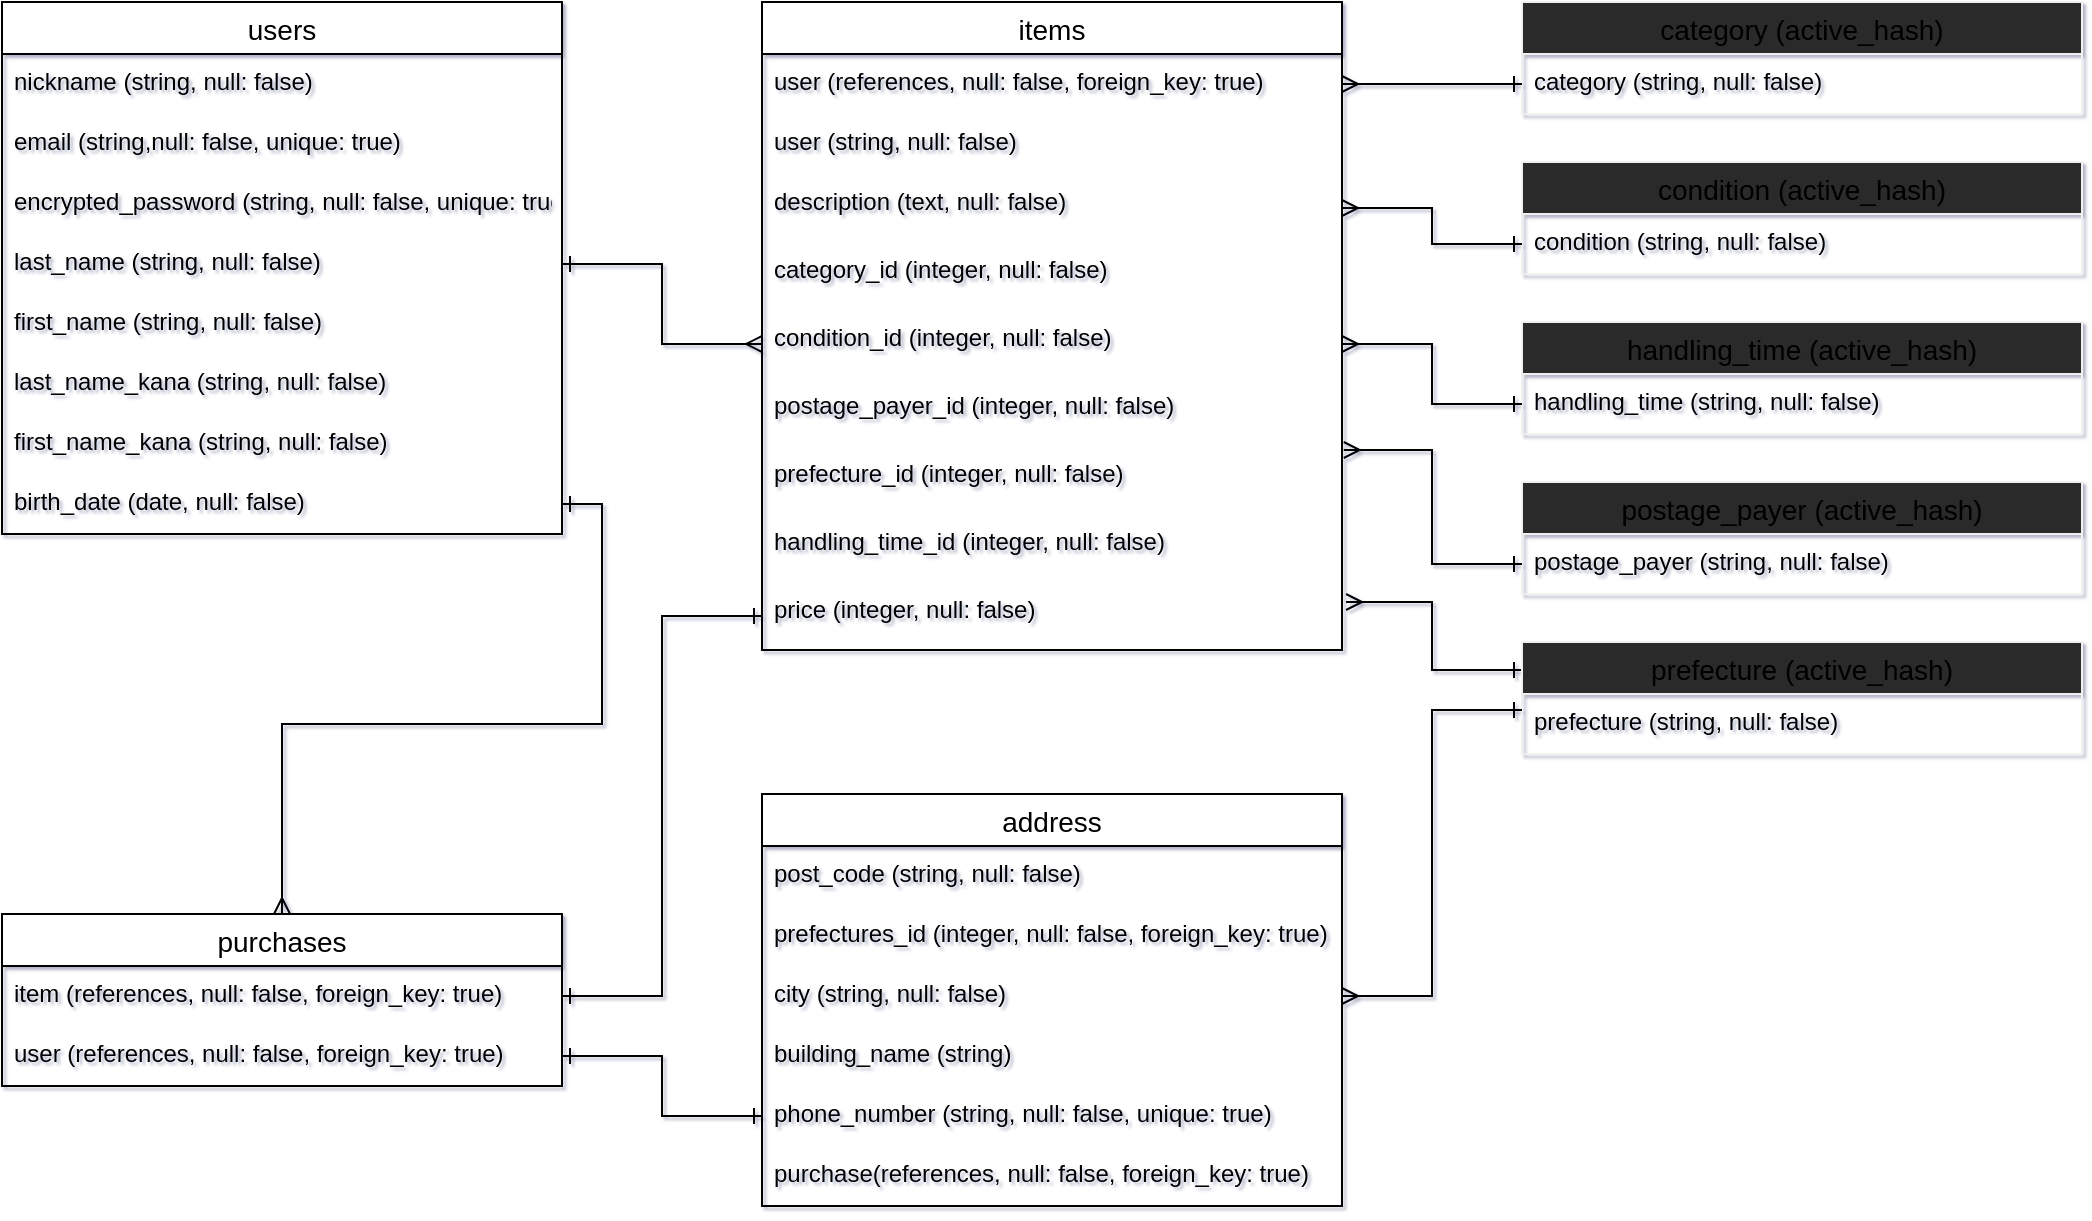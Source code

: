 <mxfile version="13.6.5">
    <diagram id="M7p477cxnw8wiFxWmlzW" name="ページ1">
        <mxGraphModel dx="510" dy="635" grid="1" gridSize="10" guides="1" tooltips="1" connect="1" arrows="1" fold="1" page="1" pageScale="1" pageWidth="1169" pageHeight="827" math="0" shadow="1">
            <root>
                <mxCell id="0"/>
                <mxCell id="1" parent="0"/>
                <mxCell id="15" value="users" style="swimlane;fontStyle=0;childLayout=stackLayout;horizontal=1;startSize=26;horizontalStack=0;resizeParent=1;resizeParentMax=0;resizeLast=0;collapsible=1;marginBottom=0;align=center;fontSize=14;swimlaneLine=1;" vertex="1" parent="1">
                    <mxGeometry x="40" y="200" width="280" height="266" as="geometry"/>
                </mxCell>
                <mxCell id="16" value="nickname (string, null: false)" style="text;strokeColor=none;fillColor=none;spacingLeft=4;spacingRight=4;overflow=hidden;rotatable=0;points=[[0,0.5],[1,0.5]];portConstraint=eastwest;fontSize=12;" vertex="1" parent="15">
                    <mxGeometry y="26" width="280" height="30" as="geometry"/>
                </mxCell>
                <mxCell id="17" value="email (string,null: false, unique: true)" style="text;strokeColor=none;fillColor=none;spacingLeft=4;spacingRight=4;overflow=hidden;rotatable=0;points=[[0,0.5],[1,0.5]];portConstraint=eastwest;fontSize=12;" vertex="1" parent="15">
                    <mxGeometry y="56" width="280" height="30" as="geometry"/>
                </mxCell>
                <mxCell id="18" value="encrypted_password (string, null: false, unique: true)" style="text;strokeColor=none;fillColor=none;spacingLeft=4;spacingRight=4;overflow=hidden;rotatable=0;points=[[0,0.5],[1,0.5]];portConstraint=eastwest;fontSize=12;" vertex="1" parent="15">
                    <mxGeometry y="86" width="280" height="30" as="geometry"/>
                </mxCell>
                <mxCell id="41" value="last_name (string, null: false)" style="text;strokeColor=none;fillColor=none;spacingLeft=4;spacingRight=4;overflow=hidden;rotatable=0;points=[[0,0.5],[1,0.5]];portConstraint=eastwest;fontSize=12;" vertex="1" parent="15">
                    <mxGeometry y="116" width="280" height="30" as="geometry"/>
                </mxCell>
                <mxCell id="42" value="first_name (string, null: false)" style="text;strokeColor=none;fillColor=none;spacingLeft=4;spacingRight=4;overflow=hidden;rotatable=0;points=[[0,0.5],[1,0.5]];portConstraint=eastwest;fontSize=12;" vertex="1" parent="15">
                    <mxGeometry y="146" width="280" height="30" as="geometry"/>
                </mxCell>
                <mxCell id="43" value="last_name_kana (string, null: false)" style="text;strokeColor=none;fillColor=none;spacingLeft=4;spacingRight=4;overflow=hidden;rotatable=0;points=[[0,0.5],[1,0.5]];portConstraint=eastwest;fontSize=12;" vertex="1" parent="15">
                    <mxGeometry y="176" width="280" height="30" as="geometry"/>
                </mxCell>
                <mxCell id="44" value="first_name_kana (string, null: false)" style="text;strokeColor=none;fillColor=none;spacingLeft=4;spacingRight=4;overflow=hidden;rotatable=0;points=[[0,0.5],[1,0.5]];portConstraint=eastwest;fontSize=12;" vertex="1" parent="15">
                    <mxGeometry y="206" width="280" height="30" as="geometry"/>
                </mxCell>
                <mxCell id="45" value="birth_date (date, null: false)" style="text;strokeColor=none;fillColor=none;spacingLeft=4;spacingRight=4;overflow=hidden;rotatable=0;points=[[0,0.5],[1,0.5]];portConstraint=eastwest;fontSize=12;" vertex="1" parent="15">
                    <mxGeometry y="236" width="280" height="30" as="geometry"/>
                </mxCell>
                <mxCell id="19" value="items" style="swimlane;fontStyle=0;childLayout=stackLayout;horizontal=1;startSize=26;horizontalStack=0;resizeParent=1;resizeParentMax=0;resizeLast=0;collapsible=1;marginBottom=0;align=center;fontSize=14;" vertex="1" parent="1">
                    <mxGeometry x="420" y="200" width="290" height="324" as="geometry">
                        <mxRectangle x="320" y="120" width="50" height="26" as="alternateBounds"/>
                    </mxGeometry>
                </mxCell>
                <mxCell id="20" value="user (references, null: false, foreign_key: true)" style="text;strokeColor=none;fillColor=none;spacingLeft=4;spacingRight=4;overflow=hidden;rotatable=0;points=[[0,0.5],[1,0.5]];portConstraint=eastwest;fontSize=12;" vertex="1" parent="19">
                    <mxGeometry y="26" width="290" height="30" as="geometry"/>
                </mxCell>
                <mxCell id="21" value="user (string, null: false)" style="text;strokeColor=none;fillColor=none;spacingLeft=4;spacingRight=4;overflow=hidden;rotatable=0;points=[[0,0.5],[1,0.5]];portConstraint=eastwest;fontSize=12;" vertex="1" parent="19">
                    <mxGeometry y="56" width="290" height="30" as="geometry"/>
                </mxCell>
                <mxCell id="22" value="description (text, null: false)" style="text;strokeColor=none;fillColor=none;spacingLeft=4;spacingRight=4;overflow=hidden;rotatable=0;points=[[0,0.5],[1,0.5]];portConstraint=eastwest;fontSize=12;" vertex="1" parent="19">
                    <mxGeometry y="86" width="290" height="34" as="geometry"/>
                </mxCell>
                <mxCell id="34" value="category_id (integer, null: false)" style="text;strokeColor=none;fillColor=none;spacingLeft=4;spacingRight=4;overflow=hidden;rotatable=0;points=[[0,0.5],[1,0.5]];portConstraint=eastwest;fontSize=12;" vertex="1" parent="19">
                    <mxGeometry y="120" width="290" height="34" as="geometry"/>
                </mxCell>
                <mxCell id="35" value="condition_id (integer, null: false)" style="text;strokeColor=none;fillColor=none;spacingLeft=4;spacingRight=4;overflow=hidden;rotatable=0;points=[[0,0.5],[1,0.5]];portConstraint=eastwest;fontSize=12;" vertex="1" parent="19">
                    <mxGeometry y="154" width="290" height="34" as="geometry"/>
                </mxCell>
                <mxCell id="36" value="postage_payer_id (integer, null: false)" style="text;strokeColor=none;fillColor=none;spacingLeft=4;spacingRight=4;overflow=hidden;rotatable=0;points=[[0,0.5],[1,0.5]];portConstraint=eastwest;fontSize=12;" vertex="1" parent="19">
                    <mxGeometry y="188" width="290" height="34" as="geometry"/>
                </mxCell>
                <mxCell id="37" value="prefecture_id (integer, null: false)" style="text;strokeColor=none;fillColor=none;spacingLeft=4;spacingRight=4;overflow=hidden;rotatable=0;points=[[0,0.5],[1,0.5]];portConstraint=eastwest;fontSize=12;" vertex="1" parent="19">
                    <mxGeometry y="222" width="290" height="34" as="geometry"/>
                </mxCell>
                <mxCell id="38" value="handling_time_id (integer, null: false)" style="text;strokeColor=none;fillColor=none;spacingLeft=4;spacingRight=4;overflow=hidden;rotatable=0;points=[[0,0.5],[1,0.5]];portConstraint=eastwest;fontSize=12;" vertex="1" parent="19">
                    <mxGeometry y="256" width="290" height="34" as="geometry"/>
                </mxCell>
                <mxCell id="39" value="price (integer, null: false)" style="text;strokeColor=none;fillColor=none;spacingLeft=4;spacingRight=4;overflow=hidden;rotatable=0;points=[[0,0.5],[1,0.5]];portConstraint=eastwest;fontSize=12;" vertex="1" parent="19">
                    <mxGeometry y="290" width="290" height="34" as="geometry"/>
                </mxCell>
                <mxCell id="27" value="address" style="swimlane;fontStyle=0;childLayout=stackLayout;horizontal=1;startSize=26;horizontalStack=0;resizeParent=1;resizeParentMax=0;resizeLast=0;collapsible=1;marginBottom=0;align=center;fontSize=14;swimlaneFillColor=none;" vertex="1" parent="1">
                    <mxGeometry x="420" y="596" width="290" height="206" as="geometry"/>
                </mxCell>
                <mxCell id="29" value="post_code (string, null: false)" style="text;strokeColor=none;fillColor=none;spacingLeft=4;spacingRight=4;overflow=hidden;rotatable=0;points=[[0,0.5],[1,0.5]];portConstraint=eastwest;fontSize=12;" vertex="1" parent="27">
                    <mxGeometry y="26" width="290" height="30" as="geometry"/>
                </mxCell>
                <mxCell id="30" value="prefectures_id (integer, null: false, foreign_key: true)" style="text;strokeColor=none;fillColor=none;spacingLeft=4;spacingRight=4;overflow=hidden;rotatable=0;points=[[0,0.5],[1,0.5]];portConstraint=eastwest;fontSize=12;" vertex="1" parent="27">
                    <mxGeometry y="56" width="290" height="30" as="geometry"/>
                </mxCell>
                <mxCell id="72" value="city (string, null: false)" style="text;strokeColor=none;fillColor=none;spacingLeft=4;spacingRight=4;overflow=hidden;rotatable=0;points=[[0,0.5],[1,0.5]];portConstraint=eastwest;fontSize=12;" vertex="1" parent="27">
                    <mxGeometry y="86" width="290" height="30" as="geometry"/>
                </mxCell>
                <mxCell id="73" value="building_name (string)" style="text;strokeColor=none;fillColor=none;spacingLeft=4;spacingRight=4;overflow=hidden;rotatable=0;points=[[0,0.5],[1,0.5]];portConstraint=eastwest;fontSize=12;" vertex="1" parent="27">
                    <mxGeometry y="116" width="290" height="30" as="geometry"/>
                </mxCell>
                <mxCell id="74" value="phone_number (string, null: false, unique: true)" style="text;strokeColor=none;fillColor=none;spacingLeft=4;spacingRight=4;overflow=hidden;rotatable=0;points=[[0,0.5],[1,0.5]];portConstraint=eastwest;fontSize=12;" vertex="1" parent="27">
                    <mxGeometry y="146" width="290" height="30" as="geometry"/>
                </mxCell>
                <mxCell id="75" value="purchase(references, null: false, foreign_key: true)" style="text;strokeColor=none;fillColor=none;spacingLeft=4;spacingRight=4;overflow=hidden;rotatable=0;points=[[0,0.5],[1,0.5]];portConstraint=eastwest;fontSize=12;" vertex="1" parent="27">
                    <mxGeometry y="176" width="290" height="30" as="geometry"/>
                </mxCell>
                <mxCell id="76" value="category (active_hash)" style="swimlane;fontStyle=0;childLayout=stackLayout;horizontal=1;startSize=26;horizontalStack=0;resizeParent=1;resizeParentMax=0;resizeLast=0;collapsible=1;marginBottom=0;align=center;fontSize=14;strokeColor=#f0f0f0;fillColor=#2a2a2a;" vertex="1" parent="1">
                    <mxGeometry x="800" y="200" width="280" height="56" as="geometry"/>
                </mxCell>
                <mxCell id="77" value="category (string, null: false)" style="text;strokeColor=none;fillColor=none;spacingLeft=4;spacingRight=4;overflow=hidden;rotatable=0;points=[[0,0.5],[1,0.5]];portConstraint=eastwest;fontSize=12;" vertex="1" parent="76">
                    <mxGeometry y="26" width="280" height="30" as="geometry"/>
                </mxCell>
                <mxCell id="80" value="condition (active_hash)" style="swimlane;fontStyle=0;childLayout=stackLayout;horizontal=1;startSize=26;horizontalStack=0;resizeParent=1;resizeParentMax=0;resizeLast=0;collapsible=1;marginBottom=0;align=center;fontSize=14;strokeColor=#f0f0f0;fillColor=#2a2a2a;" vertex="1" parent="1">
                    <mxGeometry x="800" y="280" width="280" height="56" as="geometry"/>
                </mxCell>
                <mxCell id="81" value="condition (string, null: false)" style="text;strokeColor=none;fillColor=none;spacingLeft=4;spacingRight=4;overflow=hidden;rotatable=0;points=[[0,0.5],[1,0.5]];portConstraint=eastwest;fontSize=12;" vertex="1" parent="80">
                    <mxGeometry y="26" width="280" height="30" as="geometry"/>
                </mxCell>
                <mxCell id="84" value="postage_payer (active_hash)" style="swimlane;fontStyle=0;childLayout=stackLayout;horizontal=1;startSize=26;horizontalStack=0;resizeParent=1;resizeParentMax=0;resizeLast=0;collapsible=1;marginBottom=0;align=center;fontSize=14;strokeColor=#f0f0f0;fillColor=#2a2a2a;" vertex="1" parent="1">
                    <mxGeometry x="800" y="440" width="280" height="56" as="geometry"/>
                </mxCell>
                <mxCell id="85" value="postage_payer (string, null: false)" style="text;strokeColor=none;fillColor=none;spacingLeft=4;spacingRight=4;overflow=hidden;rotatable=0;points=[[0,0.5],[1,0.5]];portConstraint=eastwest;fontSize=12;" vertex="1" parent="84">
                    <mxGeometry y="26" width="280" height="30" as="geometry"/>
                </mxCell>
                <mxCell id="138" style="edgeStyle=orthogonalEdgeStyle;rounded=0;orthogonalLoop=1;jettySize=auto;html=1;exitX=0;exitY=0.25;exitDx=0;exitDy=0;entryX=1.007;entryY=0.294;entryDx=0;entryDy=0;entryPerimeter=0;endArrow=ERmany;endFill=0;startArrow=ERone;startFill=0;" edge="1" parent="1" source="86" target="39">
                    <mxGeometry relative="1" as="geometry"/>
                </mxCell>
                <mxCell id="86" value="prefecture (active_hash)" style="swimlane;fontStyle=0;childLayout=stackLayout;horizontal=1;startSize=26;horizontalStack=0;resizeParent=1;resizeParentMax=0;resizeLast=0;collapsible=1;marginBottom=0;align=center;fontSize=14;strokeColor=#f0f0f0;fillColor=#2a2a2a;" vertex="1" parent="1">
                    <mxGeometry x="800" y="520" width="280" height="56" as="geometry"/>
                </mxCell>
                <mxCell id="87" value="prefecture (string, null: false)" style="text;strokeColor=none;fillColor=none;spacingLeft=4;spacingRight=4;overflow=hidden;rotatable=0;points=[[0,0.5],[1,0.5]];portConstraint=eastwest;fontSize=12;" vertex="1" parent="86">
                    <mxGeometry y="26" width="280" height="30" as="geometry"/>
                </mxCell>
                <mxCell id="137" style="edgeStyle=orthogonalEdgeStyle;rounded=0;orthogonalLoop=1;jettySize=auto;html=1;exitX=0;exitY=0.267;exitDx=0;exitDy=0;entryX=1;entryY=0.5;entryDx=0;entryDy=0;endArrow=ERmany;endFill=0;exitPerimeter=0;startArrow=ERone;startFill=0;" edge="1" parent="1" source="87" target="72">
                    <mxGeometry relative="1" as="geometry"/>
                </mxCell>
                <mxCell id="141" style="edgeStyle=orthogonalEdgeStyle;rounded=0;orthogonalLoop=1;jettySize=auto;html=1;exitX=0;exitY=0.5;exitDx=0;exitDy=0;entryX=1.003;entryY=0.059;entryDx=0;entryDy=0;endArrow=ERmany;endFill=0;entryPerimeter=0;startArrow=ERone;startFill=0;" edge="1" parent="1" source="85" target="37">
                    <mxGeometry relative="1" as="geometry"/>
                </mxCell>
                <mxCell id="82" value="handling_time (active_hash)" style="swimlane;fontStyle=0;childLayout=stackLayout;horizontal=1;startSize=26;horizontalStack=0;resizeParent=1;resizeParentMax=0;resizeLast=0;collapsible=1;marginBottom=0;align=center;fontSize=14;strokeColor=#f0f0f0;fillColor=#2a2a2a;" vertex="1" parent="1">
                    <mxGeometry x="800" y="360" width="280" height="56" as="geometry"/>
                </mxCell>
                <mxCell id="83" value="handling_time (string, null: false)" style="text;strokeColor=none;fillColor=none;spacingLeft=4;spacingRight=4;overflow=hidden;rotatable=0;points=[[0,0.5],[1,0.5]];portConstraint=eastwest;fontSize=12;" vertex="1" parent="82">
                    <mxGeometry y="26" width="280" height="30" as="geometry"/>
                </mxCell>
                <mxCell id="145" style="edgeStyle=orthogonalEdgeStyle;rounded=0;orthogonalLoop=1;jettySize=auto;html=1;exitX=0;exitY=0.5;exitDx=0;exitDy=0;endArrow=ERmany;endFill=0;startArrow=ERone;startFill=0;" edge="1" parent="1" source="77" target="20">
                    <mxGeometry relative="1" as="geometry"/>
                </mxCell>
                <mxCell id="152" style="edgeStyle=orthogonalEdgeStyle;rounded=0;orthogonalLoop=1;jettySize=auto;html=1;startArrow=ERone;startFill=0;endArrow=ERmany;endFill=0;entryX=0.5;entryY=0;entryDx=0;entryDy=0;exitX=1;exitY=0.5;exitDx=0;exitDy=0;" edge="1" parent="1" source="45" target="23">
                    <mxGeometry relative="1" as="geometry">
                        <mxPoint x="90" y="470" as="sourcePoint"/>
                    </mxGeometry>
                </mxCell>
                <mxCell id="153" style="edgeStyle=orthogonalEdgeStyle;rounded=0;orthogonalLoop=1;jettySize=auto;html=1;exitX=0;exitY=0.5;exitDx=0;exitDy=0;entryX=1;entryY=0.5;entryDx=0;entryDy=0;startArrow=ERone;startFill=0;endArrow=ERone;endFill=0;" edge="1" parent="1" source="39" target="24">
                    <mxGeometry relative="1" as="geometry">
                        <Array as="points">
                            <mxPoint x="370" y="507"/>
                            <mxPoint x="370" y="697"/>
                        </Array>
                    </mxGeometry>
                </mxCell>
                <mxCell id="154" style="edgeStyle=orthogonalEdgeStyle;rounded=0;orthogonalLoop=1;jettySize=auto;html=1;exitX=1;exitY=0.5;exitDx=0;exitDy=0;entryX=0;entryY=0.5;entryDx=0;entryDy=0;startArrow=ERone;startFill=0;endArrow=ERmany;endFill=0;" edge="1" parent="1" source="41" target="35">
                    <mxGeometry relative="1" as="geometry"/>
                </mxCell>
                <mxCell id="156" style="edgeStyle=orthogonalEdgeStyle;rounded=0;orthogonalLoop=1;jettySize=auto;html=1;exitX=0;exitY=0.5;exitDx=0;exitDy=0;entryX=1;entryY=0.5;entryDx=0;entryDy=0;startArrow=ERone;startFill=0;endArrow=ERone;endFill=0;" edge="1" parent="1" source="74" target="25">
                    <mxGeometry relative="1" as="geometry"/>
                </mxCell>
                <mxCell id="157" style="edgeStyle=orthogonalEdgeStyle;rounded=0;orthogonalLoop=1;jettySize=auto;html=1;exitX=0;exitY=0.5;exitDx=0;exitDy=0;entryX=1;entryY=0.5;entryDx=0;entryDy=0;startArrow=ERone;startFill=0;endArrow=ERmany;endFill=0;" edge="1" parent="1" source="81" target="22">
                    <mxGeometry relative="1" as="geometry"/>
                </mxCell>
                <mxCell id="158" style="edgeStyle=orthogonalEdgeStyle;rounded=0;orthogonalLoop=1;jettySize=auto;html=1;exitX=0;exitY=0.5;exitDx=0;exitDy=0;startArrow=ERone;startFill=0;endArrow=ERmany;endFill=0;" edge="1" parent="1" source="83" target="35">
                    <mxGeometry relative="1" as="geometry"/>
                </mxCell>
                <mxCell id="23" value="purchases" style="swimlane;fontStyle=0;childLayout=stackLayout;horizontal=1;startSize=26;horizontalStack=0;resizeParent=1;resizeParentMax=0;resizeLast=0;collapsible=1;marginBottom=0;align=center;fontSize=14;" vertex="1" parent="1">
                    <mxGeometry x="40" y="656" width="280" height="86" as="geometry"/>
                </mxCell>
                <mxCell id="24" value="item (references, null: false, foreign_key: true)" style="text;strokeColor=none;fillColor=none;spacingLeft=4;spacingRight=4;overflow=hidden;rotatable=0;points=[[0,0.5],[1,0.5]];portConstraint=eastwest;fontSize=12;" vertex="1" parent="23">
                    <mxGeometry y="26" width="280" height="30" as="geometry"/>
                </mxCell>
                <mxCell id="25" value="user (references, null: false, foreign_key: true)" style="text;strokeColor=none;fillColor=none;spacingLeft=4;spacingRight=4;overflow=hidden;rotatable=0;points=[[0,0.5],[1,0.5]];portConstraint=eastwest;fontSize=12;" vertex="1" parent="23">
                    <mxGeometry y="56" width="280" height="30" as="geometry"/>
                </mxCell>
            </root>
        </mxGraphModel>
    </diagram>
</mxfile>